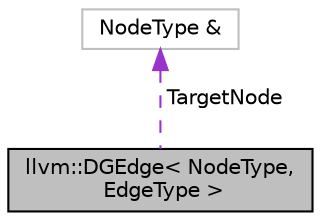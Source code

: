 digraph "llvm::DGEdge&lt; NodeType, EdgeType &gt;"
{
 // LATEX_PDF_SIZE
  bgcolor="transparent";
  edge [fontname="Helvetica",fontsize="10",labelfontname="Helvetica",labelfontsize="10"];
  node [fontname="Helvetica",fontsize="10",shape=record];
  Node1 [label="llvm::DGEdge\< NodeType,\l EdgeType \>",height=0.2,width=0.4,color="black", fillcolor="grey75", style="filled", fontcolor="black",tooltip="Represent an edge in the directed graph."];
  Node2 -> Node1 [dir="back",color="darkorchid3",fontsize="10",style="dashed",label=" TargetNode" ,fontname="Helvetica"];
  Node2 [label="NodeType &",height=0.2,width=0.4,color="grey75",tooltip=" "];
}
